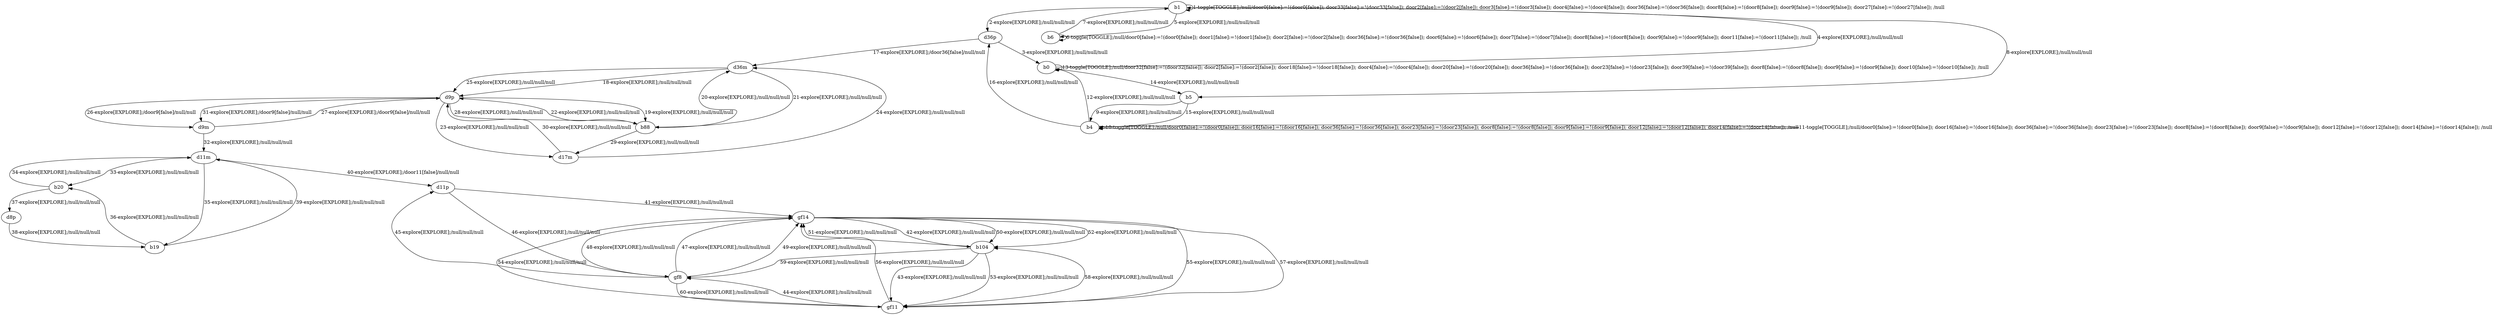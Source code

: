 # Total number of goals covered by this test: 1
# gf8 --> gf11

digraph g {
"b1" -> "b1" [label = "1-toggle[TOGGLE];/null/door0[false]:=!(door0[false]); door33[false]:=!(door33[false]); door2[false]:=!(door2[false]); door3[false]:=!(door3[false]); door4[false]:=!(door4[false]); door36[false]:=!(door36[false]); door8[false]:=!(door8[false]); door9[false]:=!(door9[false]); door27[false]:=!(door27[false]); /null"];
"b1" -> "d36p" [label = "2-explore[EXPLORE];/null/null/null"];
"d36p" -> "b0" [label = "3-explore[EXPLORE];/null/null/null"];
"b0" -> "b1" [label = "4-explore[EXPLORE];/null/null/null"];
"b1" -> "b6" [label = "5-explore[EXPLORE];/null/null/null"];
"b6" -> "b6" [label = "6-toggle[TOGGLE];/null/door0[false]:=!(door0[false]); door1[false]:=!(door1[false]); door2[false]:=!(door2[false]); door36[false]:=!(door36[false]); door6[false]:=!(door6[false]); door7[false]:=!(door7[false]); door8[false]:=!(door8[false]); door9[false]:=!(door9[false]); door11[false]:=!(door11[false]); /null"];
"b6" -> "b1" [label = "7-explore[EXPLORE];/null/null/null"];
"b1" -> "b5" [label = "8-explore[EXPLORE];/null/null/null"];
"b5" -> "b4" [label = "9-explore[EXPLORE];/null/null/null"];
"b4" -> "b4" [label = "10-toggle[TOGGLE];/null/door0[false]:=!(door0[false]); door16[false]:=!(door16[false]); door36[false]:=!(door36[false]); door23[false]:=!(door23[false]); door8[false]:=!(door8[false]); door9[false]:=!(door9[false]); door12[false]:=!(door12[false]); door14[false]:=!(door14[false]); /null"];
"b4" -> "b4" [label = "11-toggle[TOGGLE];/null/door0[false]:=!(door0[false]); door16[false]:=!(door16[false]); door36[false]:=!(door36[false]); door23[false]:=!(door23[false]); door8[false]:=!(door8[false]); door9[false]:=!(door9[false]); door12[false]:=!(door12[false]); door14[false]:=!(door14[false]); /null"];
"b4" -> "b0" [label = "12-explore[EXPLORE];/null/null/null"];
"b0" -> "b0" [label = "13-toggle[TOGGLE];/null/door32[false]:=!(door32[false]); door2[false]:=!(door2[false]); door18[false]:=!(door18[false]); door4[false]:=!(door4[false]); door20[false]:=!(door20[false]); door36[false]:=!(door36[false]); door23[false]:=!(door23[false]); door39[false]:=!(door39[false]); door8[false]:=!(door8[false]); door9[false]:=!(door9[false]); door10[false]:=!(door10[false]); /null"];
"b0" -> "b5" [label = "14-explore[EXPLORE];/null/null/null"];
"b5" -> "b4" [label = "15-explore[EXPLORE];/null/null/null"];
"b4" -> "d36p" [label = "16-explore[EXPLORE];/null/null/null"];
"d36p" -> "d36m" [label = "17-explore[EXPLORE];/door36[false]/null/null"];
"d36m" -> "d9p" [label = "18-explore[EXPLORE];/null/null/null"];
"d9p" -> "b88" [label = "19-explore[EXPLORE];/null/null/null"];
"b88" -> "d36m" [label = "20-explore[EXPLORE];/null/null/null"];
"d36m" -> "b88" [label = "21-explore[EXPLORE];/null/null/null"];
"b88" -> "d9p" [label = "22-explore[EXPLORE];/null/null/null"];
"d9p" -> "d17m" [label = "23-explore[EXPLORE];/null/null/null"];
"d17m" -> "d36m" [label = "24-explore[EXPLORE];/null/null/null"];
"d36m" -> "d9p" [label = "25-explore[EXPLORE];/null/null/null"];
"d9p" -> "d9m" [label = "26-explore[EXPLORE];/door9[false]/null/null"];
"d9m" -> "d9p" [label = "27-explore[EXPLORE];/door9[false]/null/null"];
"d9p" -> "b88" [label = "28-explore[EXPLORE];/null/null/null"];
"b88" -> "d17m" [label = "29-explore[EXPLORE];/null/null/null"];
"d17m" -> "d9p" [label = "30-explore[EXPLORE];/null/null/null"];
"d9p" -> "d9m" [label = "31-explore[EXPLORE];/door9[false]/null/null"];
"d9m" -> "d11m" [label = "32-explore[EXPLORE];/null/null/null"];
"d11m" -> "b20" [label = "33-explore[EXPLORE];/null/null/null"];
"b20" -> "d11m" [label = "34-explore[EXPLORE];/null/null/null"];
"d11m" -> "b19" [label = "35-explore[EXPLORE];/null/null/null"];
"b19" -> "b20" [label = "36-explore[EXPLORE];/null/null/null"];
"b20" -> "d8p" [label = "37-explore[EXPLORE];/null/null/null"];
"d8p" -> "b19" [label = "38-explore[EXPLORE];/null/null/null"];
"b19" -> "d11m" [label = "39-explore[EXPLORE];/null/null/null"];
"d11m" -> "d11p" [label = "40-explore[EXPLORE];/door11[false]/null/null"];
"d11p" -> "gf14" [label = "41-explore[EXPLORE];/null/null/null"];
"gf14" -> "b104" [label = "42-explore[EXPLORE];/null/null/null"];
"b104" -> "gf11" [label = "43-explore[EXPLORE];/null/null/null"];
"gf11" -> "gf8" [label = "44-explore[EXPLORE];/null/null/null"];
"gf8" -> "d11p" [label = "45-explore[EXPLORE];/null/null/null"];
"d11p" -> "gf8" [label = "46-explore[EXPLORE];/null/null/null"];
"gf8" -> "gf14" [label = "47-explore[EXPLORE];/null/null/null"];
"gf14" -> "gf8" [label = "48-explore[EXPLORE];/null/null/null"];
"gf8" -> "gf14" [label = "49-explore[EXPLORE];/null/null/null"];
"gf14" -> "b104" [label = "50-explore[EXPLORE];/null/null/null"];
"b104" -> "gf14" [label = "51-explore[EXPLORE];/null/null/null"];
"gf14" -> "b104" [label = "52-explore[EXPLORE];/null/null/null"];
"b104" -> "gf11" [label = "53-explore[EXPLORE];/null/null/null"];
"gf11" -> "gf14" [label = "54-explore[EXPLORE];/null/null/null"];
"gf14" -> "gf11" [label = "55-explore[EXPLORE];/null/null/null"];
"gf11" -> "gf14" [label = "56-explore[EXPLORE];/null/null/null"];
"gf14" -> "gf11" [label = "57-explore[EXPLORE];/null/null/null"];
"gf11" -> "b104" [label = "58-explore[EXPLORE];/null/null/null"];
"b104" -> "gf8" [label = "59-explore[EXPLORE];/null/null/null"];
"gf8" -> "gf11" [label = "60-explore[EXPLORE];/null/null/null"];
}